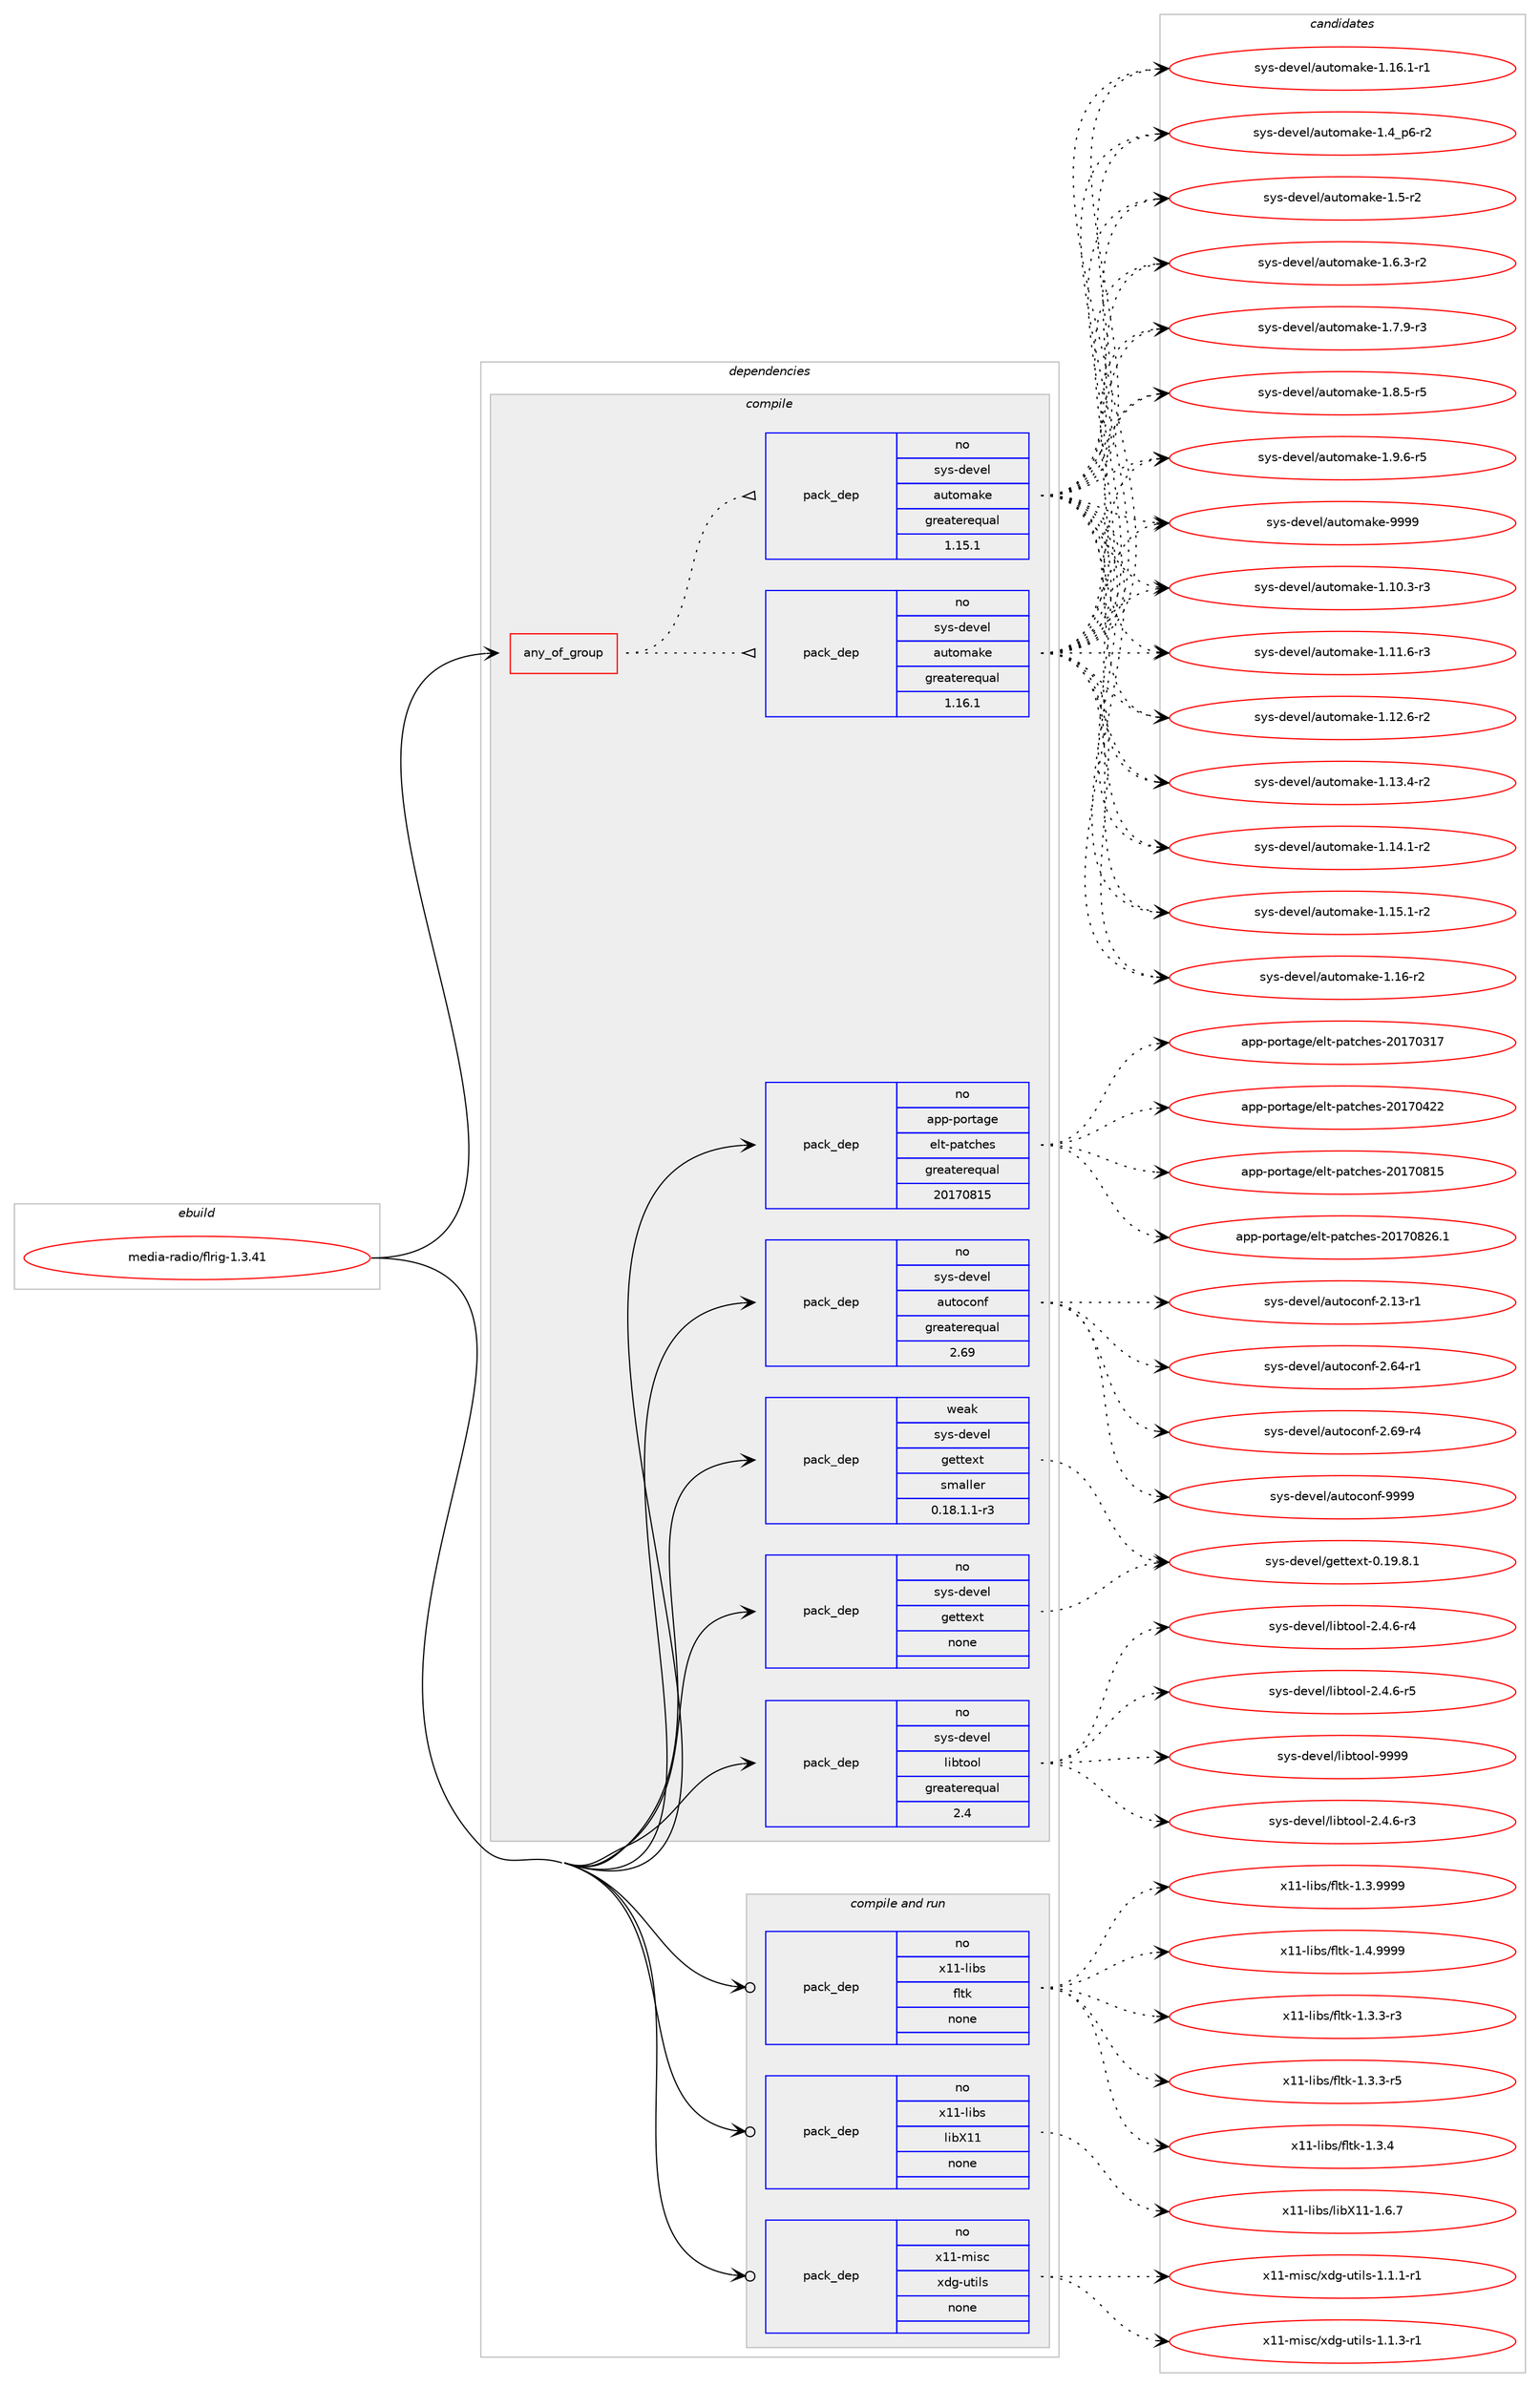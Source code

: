 digraph prolog {

# *************
# Graph options
# *************

newrank=true;
concentrate=true;
compound=true;
graph [rankdir=LR,fontname=Helvetica,fontsize=10,ranksep=1.5];#, ranksep=2.5, nodesep=0.2];
edge  [arrowhead=vee];
node  [fontname=Helvetica,fontsize=10];

# **********
# The ebuild
# **********

subgraph cluster_leftcol {
color=gray;
rank=same;
label=<<i>ebuild</i>>;
id [label="media-radio/flrig-1.3.41", color=red, width=4, href="../media-radio/flrig-1.3.41.svg"];
}

# ****************
# The dependencies
# ****************

subgraph cluster_midcol {
color=gray;
label=<<i>dependencies</i>>;
subgraph cluster_compile {
fillcolor="#eeeeee";
style=filled;
label=<<i>compile</i>>;
subgraph any25401 {
dependency1623416 [label=<<TABLE BORDER="0" CELLBORDER="1" CELLSPACING="0" CELLPADDING="4"><TR><TD CELLPADDING="10">any_of_group</TD></TR></TABLE>>, shape=none, color=red];subgraph pack1160632 {
dependency1623417 [label=<<TABLE BORDER="0" CELLBORDER="1" CELLSPACING="0" CELLPADDING="4" WIDTH="220"><TR><TD ROWSPAN="6" CELLPADDING="30">pack_dep</TD></TR><TR><TD WIDTH="110">no</TD></TR><TR><TD>sys-devel</TD></TR><TR><TD>automake</TD></TR><TR><TD>greaterequal</TD></TR><TR><TD>1.16.1</TD></TR></TABLE>>, shape=none, color=blue];
}
dependency1623416:e -> dependency1623417:w [weight=20,style="dotted",arrowhead="oinv"];
subgraph pack1160633 {
dependency1623418 [label=<<TABLE BORDER="0" CELLBORDER="1" CELLSPACING="0" CELLPADDING="4" WIDTH="220"><TR><TD ROWSPAN="6" CELLPADDING="30">pack_dep</TD></TR><TR><TD WIDTH="110">no</TD></TR><TR><TD>sys-devel</TD></TR><TR><TD>automake</TD></TR><TR><TD>greaterequal</TD></TR><TR><TD>1.15.1</TD></TR></TABLE>>, shape=none, color=blue];
}
dependency1623416:e -> dependency1623418:w [weight=20,style="dotted",arrowhead="oinv"];
}
id:e -> dependency1623416:w [weight=20,style="solid",arrowhead="vee"];
subgraph pack1160634 {
dependency1623419 [label=<<TABLE BORDER="0" CELLBORDER="1" CELLSPACING="0" CELLPADDING="4" WIDTH="220"><TR><TD ROWSPAN="6" CELLPADDING="30">pack_dep</TD></TR><TR><TD WIDTH="110">no</TD></TR><TR><TD>app-portage</TD></TR><TR><TD>elt-patches</TD></TR><TR><TD>greaterequal</TD></TR><TR><TD>20170815</TD></TR></TABLE>>, shape=none, color=blue];
}
id:e -> dependency1623419:w [weight=20,style="solid",arrowhead="vee"];
subgraph pack1160635 {
dependency1623420 [label=<<TABLE BORDER="0" CELLBORDER="1" CELLSPACING="0" CELLPADDING="4" WIDTH="220"><TR><TD ROWSPAN="6" CELLPADDING="30">pack_dep</TD></TR><TR><TD WIDTH="110">no</TD></TR><TR><TD>sys-devel</TD></TR><TR><TD>autoconf</TD></TR><TR><TD>greaterequal</TD></TR><TR><TD>2.69</TD></TR></TABLE>>, shape=none, color=blue];
}
id:e -> dependency1623420:w [weight=20,style="solid",arrowhead="vee"];
subgraph pack1160636 {
dependency1623421 [label=<<TABLE BORDER="0" CELLBORDER="1" CELLSPACING="0" CELLPADDING="4" WIDTH="220"><TR><TD ROWSPAN="6" CELLPADDING="30">pack_dep</TD></TR><TR><TD WIDTH="110">no</TD></TR><TR><TD>sys-devel</TD></TR><TR><TD>gettext</TD></TR><TR><TD>none</TD></TR><TR><TD></TD></TR></TABLE>>, shape=none, color=blue];
}
id:e -> dependency1623421:w [weight=20,style="solid",arrowhead="vee"];
subgraph pack1160637 {
dependency1623422 [label=<<TABLE BORDER="0" CELLBORDER="1" CELLSPACING="0" CELLPADDING="4" WIDTH="220"><TR><TD ROWSPAN="6" CELLPADDING="30">pack_dep</TD></TR><TR><TD WIDTH="110">no</TD></TR><TR><TD>sys-devel</TD></TR><TR><TD>libtool</TD></TR><TR><TD>greaterequal</TD></TR><TR><TD>2.4</TD></TR></TABLE>>, shape=none, color=blue];
}
id:e -> dependency1623422:w [weight=20,style="solid",arrowhead="vee"];
subgraph pack1160638 {
dependency1623423 [label=<<TABLE BORDER="0" CELLBORDER="1" CELLSPACING="0" CELLPADDING="4" WIDTH="220"><TR><TD ROWSPAN="6" CELLPADDING="30">pack_dep</TD></TR><TR><TD WIDTH="110">weak</TD></TR><TR><TD>sys-devel</TD></TR><TR><TD>gettext</TD></TR><TR><TD>smaller</TD></TR><TR><TD>0.18.1.1-r3</TD></TR></TABLE>>, shape=none, color=blue];
}
id:e -> dependency1623423:w [weight=20,style="solid",arrowhead="vee"];
}
subgraph cluster_compileandrun {
fillcolor="#eeeeee";
style=filled;
label=<<i>compile and run</i>>;
subgraph pack1160639 {
dependency1623424 [label=<<TABLE BORDER="0" CELLBORDER="1" CELLSPACING="0" CELLPADDING="4" WIDTH="220"><TR><TD ROWSPAN="6" CELLPADDING="30">pack_dep</TD></TR><TR><TD WIDTH="110">no</TD></TR><TR><TD>x11-libs</TD></TR><TR><TD>fltk</TD></TR><TR><TD>none</TD></TR><TR><TD></TD></TR></TABLE>>, shape=none, color=blue];
}
id:e -> dependency1623424:w [weight=20,style="solid",arrowhead="odotvee"];
subgraph pack1160640 {
dependency1623425 [label=<<TABLE BORDER="0" CELLBORDER="1" CELLSPACING="0" CELLPADDING="4" WIDTH="220"><TR><TD ROWSPAN="6" CELLPADDING="30">pack_dep</TD></TR><TR><TD WIDTH="110">no</TD></TR><TR><TD>x11-libs</TD></TR><TR><TD>libX11</TD></TR><TR><TD>none</TD></TR><TR><TD></TD></TR></TABLE>>, shape=none, color=blue];
}
id:e -> dependency1623425:w [weight=20,style="solid",arrowhead="odotvee"];
subgraph pack1160641 {
dependency1623426 [label=<<TABLE BORDER="0" CELLBORDER="1" CELLSPACING="0" CELLPADDING="4" WIDTH="220"><TR><TD ROWSPAN="6" CELLPADDING="30">pack_dep</TD></TR><TR><TD WIDTH="110">no</TD></TR><TR><TD>x11-misc</TD></TR><TR><TD>xdg-utils</TD></TR><TR><TD>none</TD></TR><TR><TD></TD></TR></TABLE>>, shape=none, color=blue];
}
id:e -> dependency1623426:w [weight=20,style="solid",arrowhead="odotvee"];
}
subgraph cluster_run {
fillcolor="#eeeeee";
style=filled;
label=<<i>run</i>>;
}
}

# **************
# The candidates
# **************

subgraph cluster_choices {
rank=same;
color=gray;
label=<<i>candidates</i>>;

subgraph choice1160632 {
color=black;
nodesep=1;
choice11512111545100101118101108479711711611110997107101454946494846514511451 [label="sys-devel/automake-1.10.3-r3", color=red, width=4,href="../sys-devel/automake-1.10.3-r3.svg"];
choice11512111545100101118101108479711711611110997107101454946494946544511451 [label="sys-devel/automake-1.11.6-r3", color=red, width=4,href="../sys-devel/automake-1.11.6-r3.svg"];
choice11512111545100101118101108479711711611110997107101454946495046544511450 [label="sys-devel/automake-1.12.6-r2", color=red, width=4,href="../sys-devel/automake-1.12.6-r2.svg"];
choice11512111545100101118101108479711711611110997107101454946495146524511450 [label="sys-devel/automake-1.13.4-r2", color=red, width=4,href="../sys-devel/automake-1.13.4-r2.svg"];
choice11512111545100101118101108479711711611110997107101454946495246494511450 [label="sys-devel/automake-1.14.1-r2", color=red, width=4,href="../sys-devel/automake-1.14.1-r2.svg"];
choice11512111545100101118101108479711711611110997107101454946495346494511450 [label="sys-devel/automake-1.15.1-r2", color=red, width=4,href="../sys-devel/automake-1.15.1-r2.svg"];
choice1151211154510010111810110847971171161111099710710145494649544511450 [label="sys-devel/automake-1.16-r2", color=red, width=4,href="../sys-devel/automake-1.16-r2.svg"];
choice11512111545100101118101108479711711611110997107101454946495446494511449 [label="sys-devel/automake-1.16.1-r1", color=red, width=4,href="../sys-devel/automake-1.16.1-r1.svg"];
choice115121115451001011181011084797117116111109971071014549465295112544511450 [label="sys-devel/automake-1.4_p6-r2", color=red, width=4,href="../sys-devel/automake-1.4_p6-r2.svg"];
choice11512111545100101118101108479711711611110997107101454946534511450 [label="sys-devel/automake-1.5-r2", color=red, width=4,href="../sys-devel/automake-1.5-r2.svg"];
choice115121115451001011181011084797117116111109971071014549465446514511450 [label="sys-devel/automake-1.6.3-r2", color=red, width=4,href="../sys-devel/automake-1.6.3-r2.svg"];
choice115121115451001011181011084797117116111109971071014549465546574511451 [label="sys-devel/automake-1.7.9-r3", color=red, width=4,href="../sys-devel/automake-1.7.9-r3.svg"];
choice115121115451001011181011084797117116111109971071014549465646534511453 [label="sys-devel/automake-1.8.5-r5", color=red, width=4,href="../sys-devel/automake-1.8.5-r5.svg"];
choice115121115451001011181011084797117116111109971071014549465746544511453 [label="sys-devel/automake-1.9.6-r5", color=red, width=4,href="../sys-devel/automake-1.9.6-r5.svg"];
choice115121115451001011181011084797117116111109971071014557575757 [label="sys-devel/automake-9999", color=red, width=4,href="../sys-devel/automake-9999.svg"];
dependency1623417:e -> choice11512111545100101118101108479711711611110997107101454946494846514511451:w [style=dotted,weight="100"];
dependency1623417:e -> choice11512111545100101118101108479711711611110997107101454946494946544511451:w [style=dotted,weight="100"];
dependency1623417:e -> choice11512111545100101118101108479711711611110997107101454946495046544511450:w [style=dotted,weight="100"];
dependency1623417:e -> choice11512111545100101118101108479711711611110997107101454946495146524511450:w [style=dotted,weight="100"];
dependency1623417:e -> choice11512111545100101118101108479711711611110997107101454946495246494511450:w [style=dotted,weight="100"];
dependency1623417:e -> choice11512111545100101118101108479711711611110997107101454946495346494511450:w [style=dotted,weight="100"];
dependency1623417:e -> choice1151211154510010111810110847971171161111099710710145494649544511450:w [style=dotted,weight="100"];
dependency1623417:e -> choice11512111545100101118101108479711711611110997107101454946495446494511449:w [style=dotted,weight="100"];
dependency1623417:e -> choice115121115451001011181011084797117116111109971071014549465295112544511450:w [style=dotted,weight="100"];
dependency1623417:e -> choice11512111545100101118101108479711711611110997107101454946534511450:w [style=dotted,weight="100"];
dependency1623417:e -> choice115121115451001011181011084797117116111109971071014549465446514511450:w [style=dotted,weight="100"];
dependency1623417:e -> choice115121115451001011181011084797117116111109971071014549465546574511451:w [style=dotted,weight="100"];
dependency1623417:e -> choice115121115451001011181011084797117116111109971071014549465646534511453:w [style=dotted,weight="100"];
dependency1623417:e -> choice115121115451001011181011084797117116111109971071014549465746544511453:w [style=dotted,weight="100"];
dependency1623417:e -> choice115121115451001011181011084797117116111109971071014557575757:w [style=dotted,weight="100"];
}
subgraph choice1160633 {
color=black;
nodesep=1;
choice11512111545100101118101108479711711611110997107101454946494846514511451 [label="sys-devel/automake-1.10.3-r3", color=red, width=4,href="../sys-devel/automake-1.10.3-r3.svg"];
choice11512111545100101118101108479711711611110997107101454946494946544511451 [label="sys-devel/automake-1.11.6-r3", color=red, width=4,href="../sys-devel/automake-1.11.6-r3.svg"];
choice11512111545100101118101108479711711611110997107101454946495046544511450 [label="sys-devel/automake-1.12.6-r2", color=red, width=4,href="../sys-devel/automake-1.12.6-r2.svg"];
choice11512111545100101118101108479711711611110997107101454946495146524511450 [label="sys-devel/automake-1.13.4-r2", color=red, width=4,href="../sys-devel/automake-1.13.4-r2.svg"];
choice11512111545100101118101108479711711611110997107101454946495246494511450 [label="sys-devel/automake-1.14.1-r2", color=red, width=4,href="../sys-devel/automake-1.14.1-r2.svg"];
choice11512111545100101118101108479711711611110997107101454946495346494511450 [label="sys-devel/automake-1.15.1-r2", color=red, width=4,href="../sys-devel/automake-1.15.1-r2.svg"];
choice1151211154510010111810110847971171161111099710710145494649544511450 [label="sys-devel/automake-1.16-r2", color=red, width=4,href="../sys-devel/automake-1.16-r2.svg"];
choice11512111545100101118101108479711711611110997107101454946495446494511449 [label="sys-devel/automake-1.16.1-r1", color=red, width=4,href="../sys-devel/automake-1.16.1-r1.svg"];
choice115121115451001011181011084797117116111109971071014549465295112544511450 [label="sys-devel/automake-1.4_p6-r2", color=red, width=4,href="../sys-devel/automake-1.4_p6-r2.svg"];
choice11512111545100101118101108479711711611110997107101454946534511450 [label="sys-devel/automake-1.5-r2", color=red, width=4,href="../sys-devel/automake-1.5-r2.svg"];
choice115121115451001011181011084797117116111109971071014549465446514511450 [label="sys-devel/automake-1.6.3-r2", color=red, width=4,href="../sys-devel/automake-1.6.3-r2.svg"];
choice115121115451001011181011084797117116111109971071014549465546574511451 [label="sys-devel/automake-1.7.9-r3", color=red, width=4,href="../sys-devel/automake-1.7.9-r3.svg"];
choice115121115451001011181011084797117116111109971071014549465646534511453 [label="sys-devel/automake-1.8.5-r5", color=red, width=4,href="../sys-devel/automake-1.8.5-r5.svg"];
choice115121115451001011181011084797117116111109971071014549465746544511453 [label="sys-devel/automake-1.9.6-r5", color=red, width=4,href="../sys-devel/automake-1.9.6-r5.svg"];
choice115121115451001011181011084797117116111109971071014557575757 [label="sys-devel/automake-9999", color=red, width=4,href="../sys-devel/automake-9999.svg"];
dependency1623418:e -> choice11512111545100101118101108479711711611110997107101454946494846514511451:w [style=dotted,weight="100"];
dependency1623418:e -> choice11512111545100101118101108479711711611110997107101454946494946544511451:w [style=dotted,weight="100"];
dependency1623418:e -> choice11512111545100101118101108479711711611110997107101454946495046544511450:w [style=dotted,weight="100"];
dependency1623418:e -> choice11512111545100101118101108479711711611110997107101454946495146524511450:w [style=dotted,weight="100"];
dependency1623418:e -> choice11512111545100101118101108479711711611110997107101454946495246494511450:w [style=dotted,weight="100"];
dependency1623418:e -> choice11512111545100101118101108479711711611110997107101454946495346494511450:w [style=dotted,weight="100"];
dependency1623418:e -> choice1151211154510010111810110847971171161111099710710145494649544511450:w [style=dotted,weight="100"];
dependency1623418:e -> choice11512111545100101118101108479711711611110997107101454946495446494511449:w [style=dotted,weight="100"];
dependency1623418:e -> choice115121115451001011181011084797117116111109971071014549465295112544511450:w [style=dotted,weight="100"];
dependency1623418:e -> choice11512111545100101118101108479711711611110997107101454946534511450:w [style=dotted,weight="100"];
dependency1623418:e -> choice115121115451001011181011084797117116111109971071014549465446514511450:w [style=dotted,weight="100"];
dependency1623418:e -> choice115121115451001011181011084797117116111109971071014549465546574511451:w [style=dotted,weight="100"];
dependency1623418:e -> choice115121115451001011181011084797117116111109971071014549465646534511453:w [style=dotted,weight="100"];
dependency1623418:e -> choice115121115451001011181011084797117116111109971071014549465746544511453:w [style=dotted,weight="100"];
dependency1623418:e -> choice115121115451001011181011084797117116111109971071014557575757:w [style=dotted,weight="100"];
}
subgraph choice1160634 {
color=black;
nodesep=1;
choice97112112451121111141169710310147101108116451129711699104101115455048495548514955 [label="app-portage/elt-patches-20170317", color=red, width=4,href="../app-portage/elt-patches-20170317.svg"];
choice97112112451121111141169710310147101108116451129711699104101115455048495548525050 [label="app-portage/elt-patches-20170422", color=red, width=4,href="../app-portage/elt-patches-20170422.svg"];
choice97112112451121111141169710310147101108116451129711699104101115455048495548564953 [label="app-portage/elt-patches-20170815", color=red, width=4,href="../app-portage/elt-patches-20170815.svg"];
choice971121124511211111411697103101471011081164511297116991041011154550484955485650544649 [label="app-portage/elt-patches-20170826.1", color=red, width=4,href="../app-portage/elt-patches-20170826.1.svg"];
dependency1623419:e -> choice97112112451121111141169710310147101108116451129711699104101115455048495548514955:w [style=dotted,weight="100"];
dependency1623419:e -> choice97112112451121111141169710310147101108116451129711699104101115455048495548525050:w [style=dotted,weight="100"];
dependency1623419:e -> choice97112112451121111141169710310147101108116451129711699104101115455048495548564953:w [style=dotted,weight="100"];
dependency1623419:e -> choice971121124511211111411697103101471011081164511297116991041011154550484955485650544649:w [style=dotted,weight="100"];
}
subgraph choice1160635 {
color=black;
nodesep=1;
choice1151211154510010111810110847971171161119911111010245504649514511449 [label="sys-devel/autoconf-2.13-r1", color=red, width=4,href="../sys-devel/autoconf-2.13-r1.svg"];
choice1151211154510010111810110847971171161119911111010245504654524511449 [label="sys-devel/autoconf-2.64-r1", color=red, width=4,href="../sys-devel/autoconf-2.64-r1.svg"];
choice1151211154510010111810110847971171161119911111010245504654574511452 [label="sys-devel/autoconf-2.69-r4", color=red, width=4,href="../sys-devel/autoconf-2.69-r4.svg"];
choice115121115451001011181011084797117116111991111101024557575757 [label="sys-devel/autoconf-9999", color=red, width=4,href="../sys-devel/autoconf-9999.svg"];
dependency1623420:e -> choice1151211154510010111810110847971171161119911111010245504649514511449:w [style=dotted,weight="100"];
dependency1623420:e -> choice1151211154510010111810110847971171161119911111010245504654524511449:w [style=dotted,weight="100"];
dependency1623420:e -> choice1151211154510010111810110847971171161119911111010245504654574511452:w [style=dotted,weight="100"];
dependency1623420:e -> choice115121115451001011181011084797117116111991111101024557575757:w [style=dotted,weight="100"];
}
subgraph choice1160636 {
color=black;
nodesep=1;
choice1151211154510010111810110847103101116116101120116454846495746564649 [label="sys-devel/gettext-0.19.8.1", color=red, width=4,href="../sys-devel/gettext-0.19.8.1.svg"];
dependency1623421:e -> choice1151211154510010111810110847103101116116101120116454846495746564649:w [style=dotted,weight="100"];
}
subgraph choice1160637 {
color=black;
nodesep=1;
choice1151211154510010111810110847108105981161111111084550465246544511451 [label="sys-devel/libtool-2.4.6-r3", color=red, width=4,href="../sys-devel/libtool-2.4.6-r3.svg"];
choice1151211154510010111810110847108105981161111111084550465246544511452 [label="sys-devel/libtool-2.4.6-r4", color=red, width=4,href="../sys-devel/libtool-2.4.6-r4.svg"];
choice1151211154510010111810110847108105981161111111084550465246544511453 [label="sys-devel/libtool-2.4.6-r5", color=red, width=4,href="../sys-devel/libtool-2.4.6-r5.svg"];
choice1151211154510010111810110847108105981161111111084557575757 [label="sys-devel/libtool-9999", color=red, width=4,href="../sys-devel/libtool-9999.svg"];
dependency1623422:e -> choice1151211154510010111810110847108105981161111111084550465246544511451:w [style=dotted,weight="100"];
dependency1623422:e -> choice1151211154510010111810110847108105981161111111084550465246544511452:w [style=dotted,weight="100"];
dependency1623422:e -> choice1151211154510010111810110847108105981161111111084550465246544511453:w [style=dotted,weight="100"];
dependency1623422:e -> choice1151211154510010111810110847108105981161111111084557575757:w [style=dotted,weight="100"];
}
subgraph choice1160638 {
color=black;
nodesep=1;
choice1151211154510010111810110847103101116116101120116454846495746564649 [label="sys-devel/gettext-0.19.8.1", color=red, width=4,href="../sys-devel/gettext-0.19.8.1.svg"];
dependency1623423:e -> choice1151211154510010111810110847103101116116101120116454846495746564649:w [style=dotted,weight="100"];
}
subgraph choice1160639 {
color=black;
nodesep=1;
choice12049494510810598115471021081161074549465146514511451 [label="x11-libs/fltk-1.3.3-r3", color=red, width=4,href="../x11-libs/fltk-1.3.3-r3.svg"];
choice12049494510810598115471021081161074549465146514511453 [label="x11-libs/fltk-1.3.3-r5", color=red, width=4,href="../x11-libs/fltk-1.3.3-r5.svg"];
choice1204949451081059811547102108116107454946514652 [label="x11-libs/fltk-1.3.4", color=red, width=4,href="../x11-libs/fltk-1.3.4.svg"];
choice1204949451081059811547102108116107454946514657575757 [label="x11-libs/fltk-1.3.9999", color=red, width=4,href="../x11-libs/fltk-1.3.9999.svg"];
choice1204949451081059811547102108116107454946524657575757 [label="x11-libs/fltk-1.4.9999", color=red, width=4,href="../x11-libs/fltk-1.4.9999.svg"];
dependency1623424:e -> choice12049494510810598115471021081161074549465146514511451:w [style=dotted,weight="100"];
dependency1623424:e -> choice12049494510810598115471021081161074549465146514511453:w [style=dotted,weight="100"];
dependency1623424:e -> choice1204949451081059811547102108116107454946514652:w [style=dotted,weight="100"];
dependency1623424:e -> choice1204949451081059811547102108116107454946514657575757:w [style=dotted,weight="100"];
dependency1623424:e -> choice1204949451081059811547102108116107454946524657575757:w [style=dotted,weight="100"];
}
subgraph choice1160640 {
color=black;
nodesep=1;
choice120494945108105981154710810598884949454946544655 [label="x11-libs/libX11-1.6.7", color=red, width=4,href="../x11-libs/libX11-1.6.7.svg"];
dependency1623425:e -> choice120494945108105981154710810598884949454946544655:w [style=dotted,weight="100"];
}
subgraph choice1160641 {
color=black;
nodesep=1;
choice1204949451091051159947120100103451171161051081154549464946494511449 [label="x11-misc/xdg-utils-1.1.1-r1", color=red, width=4,href="../x11-misc/xdg-utils-1.1.1-r1.svg"];
choice1204949451091051159947120100103451171161051081154549464946514511449 [label="x11-misc/xdg-utils-1.1.3-r1", color=red, width=4,href="../x11-misc/xdg-utils-1.1.3-r1.svg"];
dependency1623426:e -> choice1204949451091051159947120100103451171161051081154549464946494511449:w [style=dotted,weight="100"];
dependency1623426:e -> choice1204949451091051159947120100103451171161051081154549464946514511449:w [style=dotted,weight="100"];
}
}

}
